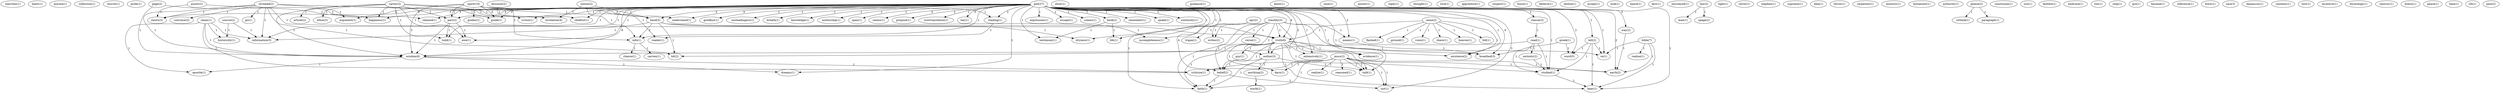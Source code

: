 digraph G {
  searches [ label="searches(1)" ];
  heart [ label="heart(1)" ];
  anyone [ label="anyone(1)" ];
  collection [ label="collection(1)" ];
  church [ label="church(1)" ];
  pride [ label="pride(1)" ];
  assert [ label="assert(2)" ];
  claimed [ label="claimed(1)" ];
  exists [ label="exists(3)" ];
  claim [ label="claim(1)" ];
  historicity [ label="historicity(1)" ];
  wisdom [ label="wisdom(6)" ];
  apostle [ label="apostle(1)" ];
  information [ label="information(3)" ];
  criticize [ label="criticize(1)" ];
  show [ label="show(1)" ];
  guidance [ label="guidance(1)" ];
  info [ label="info(1)" ];
  chance [ label="chance(1)" ];
  carries [ label="carries(1)" ];
  revealed [ label="revealed(2)" ];
  convince [ label="convince(2)" ];
  go [ label="go(1)" ];
  hand [ label="hand(5)" ];
  truth [ label="truth(6)" ];
  bit [ label="bit(2)" ];
  guide [ label="guide(1)" ];
  argument [ label="argument(1)" ];
  knew [ label="knew(1)" ];
  notion [ label="notion(2)" ];
  info [ label="info(1)" ];
  revelation [ label="revelation(4)" ];
  case [ label="case(1)" ];
  poster [ label="poster(1)" ];
  reply [ label="reply(1)" ];
  thought [ label="thought(1)" ];
  lord [ label="lord(1)" ];
  apprentice [ label="apprentice(1)" ];
  respect [ label="respect(1)" ];
  boice [ label="boice(1)" ];
  believe [ label="believe(1)" ];
  discount [ label="discount(2)" ];
  god [ label="god(27)" ];
  goodbye [ label="goodbye(1)" ];
  misleadingess [ label="misleadingess(1)" ];
  crown [ label="crown(1)" ];
  breath [ label="breath(1)" ];
  knowledge [ label="knowledge(1)" ];
  authorship [ label="authorship(1)" ];
  span [ label="span(1)" ];
  seems [ label="seems(1)" ];
  means [ label="means(1)" ];
  purpose [ label="purpose(1)" ];
  overtranslation [ label="overtranslation(1)" ];
  evidence [ label="evidence(1)" ];
  liar [ label="liar(1)" ];
  extensively [ label="extensively(1)" ];
  dryness [ label="dryness(1)" ];
  author [ label="author(3)" ];
  belief [ label="belief(2)" ];
  book [ label="book(2)" ];
  expression [ label="expression(1)" ];
  escape [ label="escape(1)" ];
  comes [ label="comes(1)" ];
  tell [ label="tell(2)" ];
  part [ label="part(2)" ];
  reading [ label="reading(1)" ];
  hold [ label="hold(1)" ];
  remember [ label="remember(1)" ];
  chiefest [ label="chiefest(1)" ];
  awe [ label="awe(1)" ];
  incompleteness [ label="incompleteness(1)" ];
  breathed [ label="breathed(3)" ];
  existence [ label="existence(2)" ];
  dreams [ label="dreams(1)" ];
  reason [ label="reason(3)" ];
  spoke [ label="spoke(1)" ];
  testimony [ label="testimony(1)" ];
  faith [ label="faith(1)" ];
  way [ label="way(2)" ];
  understand [ label="understand(1)" ];
  studied [ label="studied(1)" ];
  happiness [ label="happiness(1)" ];
  told [ label="told(1)" ];
  nut [ label="nut(1)" ];
  hear [ label="hear(1)" ];
  word [ label="word(5)" ];
  life [ label="life(1)" ];
  earth [ label="earth(2)" ];
  continuity [ label="continuity(1)" ];
  ve [ label="ve(1)" ];
  idolize [ label="idolize(1)" ];
  carter [ label="carter(2)" ];
  article [ label="article(2)" ];
  athos [ label="athos(2)" ];
  accept [ label="accept(1)" ];
  look [ label="look(1)" ];
  heard [ label="heard(1)" ];
  fact [ label="fact(1)" ];
  journeyed [ label="journeyed(1)" ];
  source [ label="source(2)" ];
  read [ label="read(1)" ];
  entirety [ label="entirety(2)" ];
  timothy [ label="timothy(3)" ];
  verse [ label="verse(1)" ];
  writes [ label="writes(2)" ];
  law [ label="law(2)" ];
  man [ label="man(1)" ];
  cpage [ label="cpage(2)" ];
  light [ label="light(1)" ];
  christ [ label="christ(1)" ];
  stephen [ label="stephen(1)" ];
  supreme [ label="supreme(1)" ];
  apr [ label="apr(2)" ];
  trajan [ label="trajan(1)" ];
  came [ label="came(2)" ];
  flashed [ label="flashed(1)" ];
  ground [ label="ground(1)" ];
  voice [ label="voice(1)" ];
  share [ label="share(1)" ];
  heaven [ label="heaven(1)" ];
  fell [ label="fell(1)" ];
  idea [ label="idea(1)" ];
  throw [ label="throw(1)" ];
  carpenter [ label="carpenter(1)" ];
  guy [ label="guy(1)" ];
  darn [ label="darn(1)" ];
  ministry [ label="ministry(1)" ];
  testament [ label="testament(1)" ];
  authority [ label="authority(1)" ];
  please [ label="please(2)" ];
  rethink [ label="rethink(1)" ];
  paragraph [ label="paragraph(1)" ];
  conclusion [ label="conclusion(1)" ];
  spirit [ label="spirit(10)" ];
  guides [ label="guides(1)" ];
  reader [ label="reader(1)" ];
  son [ label="son(1)" ];
  faithful [ label="faithful(1)" ];
  anything [ label="anything(2)" ];
  world [ label="world(1)" ];
  embrace [ label="embrace(1)" ];
  tim [ label="tim(1)" ];
  step [ label="step(1)" ];
  gut [ label="gut(1)" ];
  became [ label="became(1)" ];
  reference [ label="reference(1)" ];
  lewis [ label="lewis(1)" ];
  saul [ label="saul(3)" ];
  damascus [ label="damascus(1)" ];
  greek [ label="greek(1)" ];
  page [ label="page(2)" ];
  contains [ label="contains(1)" ];
  text [ label="text(1)" ];
  read [ label="read(1)" ];
  mcintyre [ label="mcintyre(1)" ];
  jesus [ label="jesus(7)" ];
  realize [ label="realize(1)" ];
  reasoned [ label="reasoned(1)" ];
  etymology [ label="etymology(1)" ];
  century [ label="century(1)" ];
  doesn [ label="doesn(1)" ];
  peace [ label="peace(1)" ];
  jesus [ label="jesus(2)" ];
  bible [ label="bible(7)" ];
  realise [ label="realise(1)" ];
  time [ label="time(1)" ];
  clh [ label="clh(1)" ];
  paul [ label="paul(2)" ];
  assert -> claimed [ label="1" ];
  assert -> exists [ label="1" ];
  claim -> historicity [ label="1" ];
  claim -> wisdom [ label="1" ];
  claim -> apostle [ label="1" ];
  claim -> information [ label="1" ];
  claim -> criticize [ label="1" ];
  info -> chance [ label="1" ];
  info -> carries [ label="1" ];
  revealed -> exists [ label="1" ];
  revealed -> convince [ label="1" ];
  revealed -> go [ label="1" ];
  revealed -> hand [ label="1" ];
  revealed -> truth [ label="1" ];
  revealed -> bit [ label="1" ];
  revealed -> guide [ label="1" ];
  revealed -> wisdom [ label="1" ];
  revealed -> information [ label="1" ];
  revealed -> argument [ label="1" ];
  notion -> hand [ label="1" ];
  notion -> info [ label="1" ];
  notion -> revelation [ label="1" ];
  discount -> revelation [ label="1" ];
  god -> claimed [ label="3" ];
  god -> goodbye [ label="1" ];
  god -> misleadingess [ label="1" ];
  god -> exists [ label="3" ];
  god -> crown [ label="1" ];
  god -> breath [ label="1" ];
  god -> knowledge [ label="1" ];
  god -> authorship [ label="1" ];
  god -> span [ label="1" ];
  god -> seems [ label="3" ];
  god -> means [ label="2" ];
  god -> purpose [ label="2" ];
  god -> hand [ label="2" ];
  god -> overtranslation [ label="1" ];
  god -> truth [ label="4" ];
  god -> evidence [ label="1" ];
  god -> liar [ label="3" ];
  god -> extensively [ label="1" ];
  god -> dryness [ label="1" ];
  god -> info [ label="1" ];
  god -> author [ label="2" ];
  god -> belief [ label="4" ];
  god -> book [ label="1" ];
  god -> expression [ label="1" ];
  god -> escape [ label="1" ];
  god -> comes [ label="1" ];
  god -> tell [ label="1" ];
  god -> part [ label="2" ];
  god -> reading [ label="2" ];
  god -> hold [ label="1" ];
  god -> remember [ label="1" ];
  god -> chiefest [ label="1" ];
  god -> awe [ label="1" ];
  god -> guide [ label="3" ];
  god -> incompleteness [ label="1" ];
  god -> wisdom [ label="6" ];
  god -> breathed [ label="4" ];
  god -> existence [ label="1" ];
  god -> dreams [ label="1" ];
  god -> reason [ label="1" ];
  god -> spoke [ label="1" ];
  god -> testimony [ label="1" ];
  god -> information [ label="1" ];
  god -> faith [ label="1" ];
  god -> way [ label="3" ];
  god -> understand [ label="3" ];
  god -> studied [ label="1" ];
  god -> happiness [ label="1" ];
  god -> told [ label="1" ];
  god -> nut [ label="3" ];
  god -> hear [ label="1" ];
  god -> word [ label="2" ];
  god -> life [ label="1" ];
  god -> earth [ label="2" ];
  god -> continuity [ label="1" ];
  god -> ve [ label="1" ];
  carter -> article [ label="1" ];
  carter -> crown [ label="1" ];
  carter -> athos [ label="1" ];
  carter -> part [ label="1" ];
  carter -> hold [ label="1" ];
  carter -> chiefest [ label="1" ];
  carter -> awe [ label="1" ];
  carter -> wisdom [ label="1" ];
  carter -> happiness [ label="1" ];
  source -> historicity [ label="1" ];
  source -> information [ label="1" ];
  read -> entirety [ label="1" ];
  read -> wisdom [ label="1" ];
  read -> studied [ label="1" ];
  timothy -> verse [ label="1" ];
  timothy -> means [ label="1" ];
  timothy -> truth [ label="1" ];
  timothy -> author [ label="1" ];
  timothy -> belief [ label="1" ];
  timothy -> breathed [ label="1" ];
  timothy -> faith [ label="1" ];
  timothy -> writes [ label="1" ];
  timothy -> told [ label="1" ];
  law -> man [ label="1" ];
  law -> cpage [ label="1" ];
  apr -> trajan [ label="1" ];
  apr -> writes [ label="1" ];
  came -> flashed [ label="1" ];
  came -> truth [ label="1" ];
  came -> ground [ label="1" ];
  came -> voice [ label="1" ];
  came -> existence [ label="1" ];
  came -> share [ label="1" ];
  came -> heaven [ label="1" ];
  came -> fell [ label="1" ];
  means -> breathed [ label="1" ];
  hand -> truth [ label="1" ];
  hand -> dryness [ label="1" ];
  hand -> info [ label="2" ];
  hand -> bit [ label="1" ];
  hand -> incompleteness [ label="1" ];
  hand -> information [ label="1" ];
  truth -> evidence [ label="1" ];
  truth -> extensively [ label="1" ];
  truth -> author [ label="1" ];
  truth -> belief [ label="1" ];
  truth -> bit [ label="1" ];
  truth -> guy [ label="1" ];
  truth -> existence [ label="1" ];
  truth -> faith [ label="1" ];
  truth -> darn [ label="1" ];
  truth -> studied [ label="1" ];
  truth -> hear [ label="1" ];
  truth -> ve [ label="1" ];
  please -> rethink [ label="1" ];
  please -> paragraph [ label="1" ];
  spirit -> info [ label="1" ];
  spirit -> guides [ label="1" ];
  spirit -> part [ label="1" ];
  spirit -> reading [ label="1" ];
  spirit -> reader [ label="1" ];
  spirit -> guide [ label="3" ];
  spirit -> wisdom [ label="3" ];
  spirit -> understand [ label="3" ];
  spirit -> argument [ label="2" ];
  author -> belief [ label="1" ];
  author -> anything [ label="1" ];
  author -> faith [ label="1" ];
  author -> told [ label="1" ];
  belief -> faith [ label="1" ];
  belief -> nut [ label="1" ];
  book -> testimony [ label="1" ];
  book -> life [ label="1" ];
  anything -> world [ label="1" ];
  tell -> studied [ label="1" ];
  tell -> hear [ label="1" ];
  tell -> word [ label="1" ];
  tell -> ve [ label="1" ];
  part -> hold [ label="1" ];
  part -> awe [ label="1" ];
  part -> wisdom [ label="1" ];
  reading -> reader [ label="1" ];
  greek -> breathed [ label="1" ];
  greek -> word [ label="1" ];
  entirety -> studied [ label="1" ];
  page -> wisdom [ label="1" ];
  page -> happiness [ label="1" ];
  wisdom -> dreams [ label="1" ];
  wisdom -> apostle [ label="1" ];
  wisdom -> criticize [ label="1" ];
  reason -> read [ label="1" ];
  read -> studied [ label="1" ];
  jesus -> faith [ label="1" ];
  jesus -> darn [ label="1" ];
  jesus -> realize [ label="1" ];
  jesus -> reasoned [ label="1" ];
  jesus -> criticize [ label="1" ];
  jesus -> told [ label="1" ];
  jesus -> nut [ label="1" ];
  jesus -> earth [ label="1" ];
  way -> earth [ label="1" ];
  studied -> hear [ label="1" ];
  jesus -> criticize [ label="1" ];
  jesus -> told [ label="1" ];
  jesus -> nut [ label="1" ];
  jesus -> earth [ label="1" ];
  bible -> hear [ label="1" ];
  bible -> realise [ label="1" ];
  bible -> earth [ label="1" ];
  bible -> ve [ label="1" ];
}
